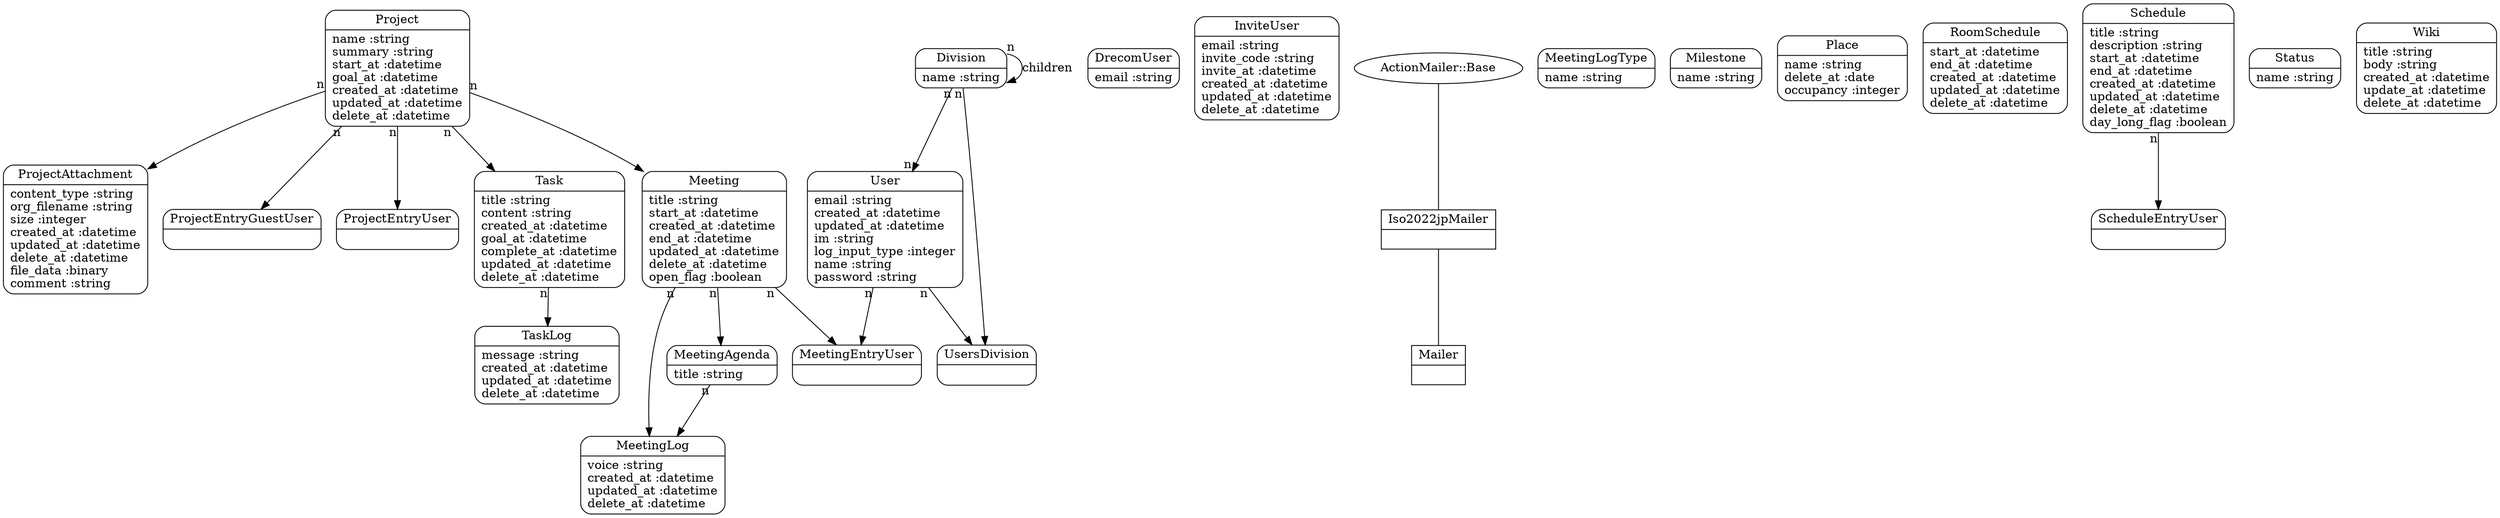 digraph models_diagram {
	graph[overlap=false, splines=true]
	"Division" [shape=Mrecord, label="{Division|name :string\l}"]
	"DrecomUser" [shape=Mrecord, label="{DrecomUser|email :string\l}"]
	"InviteUser" [shape=Mrecord, label="{InviteUser|email :string\linvite_code :string\linvite_at :datetime\lcreated_at :datetime\lupdated_at :datetime\ldelete_at :datetime\l}"]
	"Iso2022jpMailer" [shape=record, label="{Iso2022jpMailer|}"]
	"Mailer" [shape=record, label="{Mailer|}"]
	"Meeting" [shape=Mrecord, label="{Meeting|title :string\lstart_at :datetime\lcreated_at :datetime\lend_at :datetime\lupdated_at :datetime\ldelete_at :datetime\lopen_flag :boolean\l}"]
	"MeetingAgenda" [shape=Mrecord, label="{MeetingAgenda|title :string\l}"]
	"MeetingEntryUser" [shape=Mrecord, label="{MeetingEntryUser|\l}"]
	"MeetingLog" [shape=Mrecord, label="{MeetingLog|voice :string\lcreated_at :datetime\lupdated_at :datetime\ldelete_at :datetime\l}"]
	"MeetingLogType" [shape=Mrecord, label="{MeetingLogType|name :string\l}"]
	"Milestone" [shape=Mrecord, label="{Milestone|name :string\l}"]
	"Place" [shape=Mrecord, label="{Place|name :string\ldelete_at :date\loccupancy :integer\l}"]
	"Project" [shape=Mrecord, label="{Project|name :string\lsummary :string\lstart_at :datetime\lgoal_at :datetime\lcreated_at :datetime\lupdated_at :datetime\ldelete_at :datetime\l}"]
	"ProjectAttachment" [shape=Mrecord, label="{ProjectAttachment|content_type :string\lorg_filename :string\lsize :integer\lcreated_at :datetime\lupdated_at :datetime\ldelete_at :datetime\lfile_data :binary\lcomment :string\l}"]
	"ProjectEntryGuestUser" [shape=Mrecord, label="{ProjectEntryGuestUser|\l}"]
	"ProjectEntryUser" [shape=Mrecord, label="{ProjectEntryUser|\l}"]
	"RoomSchedule" [shape=Mrecord, label="{RoomSchedule|start_at :datetime\lend_at :datetime\lcreated_at :datetime\lupdated_at :datetime\ldelete_at :datetime\l}"]
	"Schedule" [shape=Mrecord, label="{Schedule|title :string\ldescription :string\lstart_at :datetime\lend_at :datetime\lcreated_at :datetime\lupdated_at :datetime\ldelete_at :datetime\lday_long_flag :boolean\l}"]
	"ScheduleEntryUser" [shape=Mrecord, label="{ScheduleEntryUser|\l}"]
	"Status" [shape=Mrecord, label="{Status|name :string\l}"]
	"Task" [shape=Mrecord, label="{Task|title :string\lcontent :string\lcreated_at :datetime\lgoal_at :datetime\lcomplete_at :datetime\lupdated_at :datetime\ldelete_at :datetime\l}"]
	"TaskLog" [shape=Mrecord, label="{TaskLog|message :string\lcreated_at :datetime\lupdated_at :datetime\ldelete_at :datetime\l}"]
	"User" [shape=Mrecord, label="{User|email :string\lcreated_at :datetime\lupdated_at :datetime\lim :string\llog_input_type :integer\lname :string\lpassword :string\l}"]
	"UsersDivision" [shape=Mrecord, label="{UsersDivision|\l}"]
	"Wiki" [shape=Mrecord, label="{Wiki|title :string\lbody :string\lcreated_at :datetime\lupdate_at :datetime\ldelete_at :datetime\l}"]
	"Division" -> "UsersDivision" [taillabel="n"]
	"Division" -> "User" [taillabel="n", headlabel="n", arrowtail="normal"]
	"Division" -> "Division" [label="children", taillabel="n"]
	"ActionMailer::Base" -> "Iso2022jpMailer" [label="", arrowhead="none", arrowtail="onormal"]
	"Iso2022jpMailer" -> "Mailer" [label="", arrowhead="none", arrowtail="onormal"]
	"Meeting" -> "MeetingEntryUser" [taillabel="n"]
	"Meeting" -> "MeetingAgenda" [taillabel="n"]
	"Meeting" -> "MeetingLog" [taillabel="n"]
	"MeetingAgenda" -> "MeetingLog" [taillabel="n"]
	"Project" -> "Task" [taillabel="n"]
	"Project" -> "Meeting" [taillabel="n"]
	"Project" -> "ProjectEntryUser" [taillabel="n"]
	"Project" -> "ProjectEntryGuestUser" [taillabel="n"]
	"Project" -> "ProjectAttachment" [taillabel="n"]
	"Schedule" -> "ScheduleEntryUser" [taillabel="n"]
	"Task" -> "TaskLog" [taillabel="n"]
	"User" -> "MeetingEntryUser" [taillabel="n"]
	"User" -> "UsersDivision" [taillabel="n"]
}
